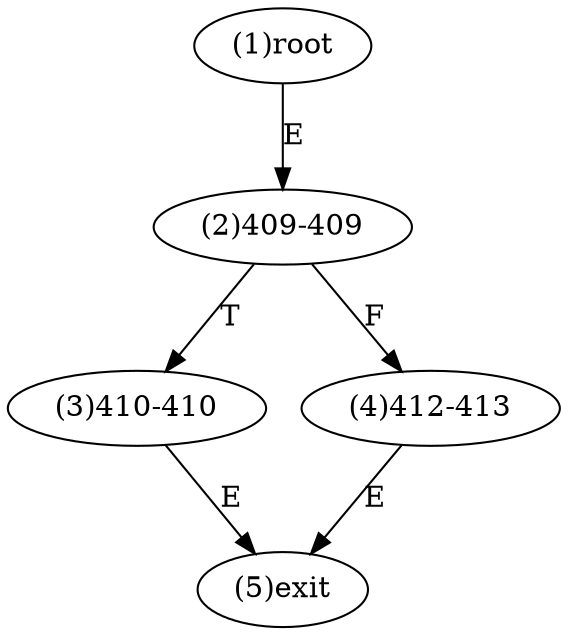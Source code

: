 digraph "" { 
1[ label="(1)root"];
2[ label="(2)409-409"];
3[ label="(3)410-410"];
4[ label="(4)412-413"];
5[ label="(5)exit"];
1->2[ label="E"];
2->4[ label="F"];
2->3[ label="T"];
3->5[ label="E"];
4->5[ label="E"];
}